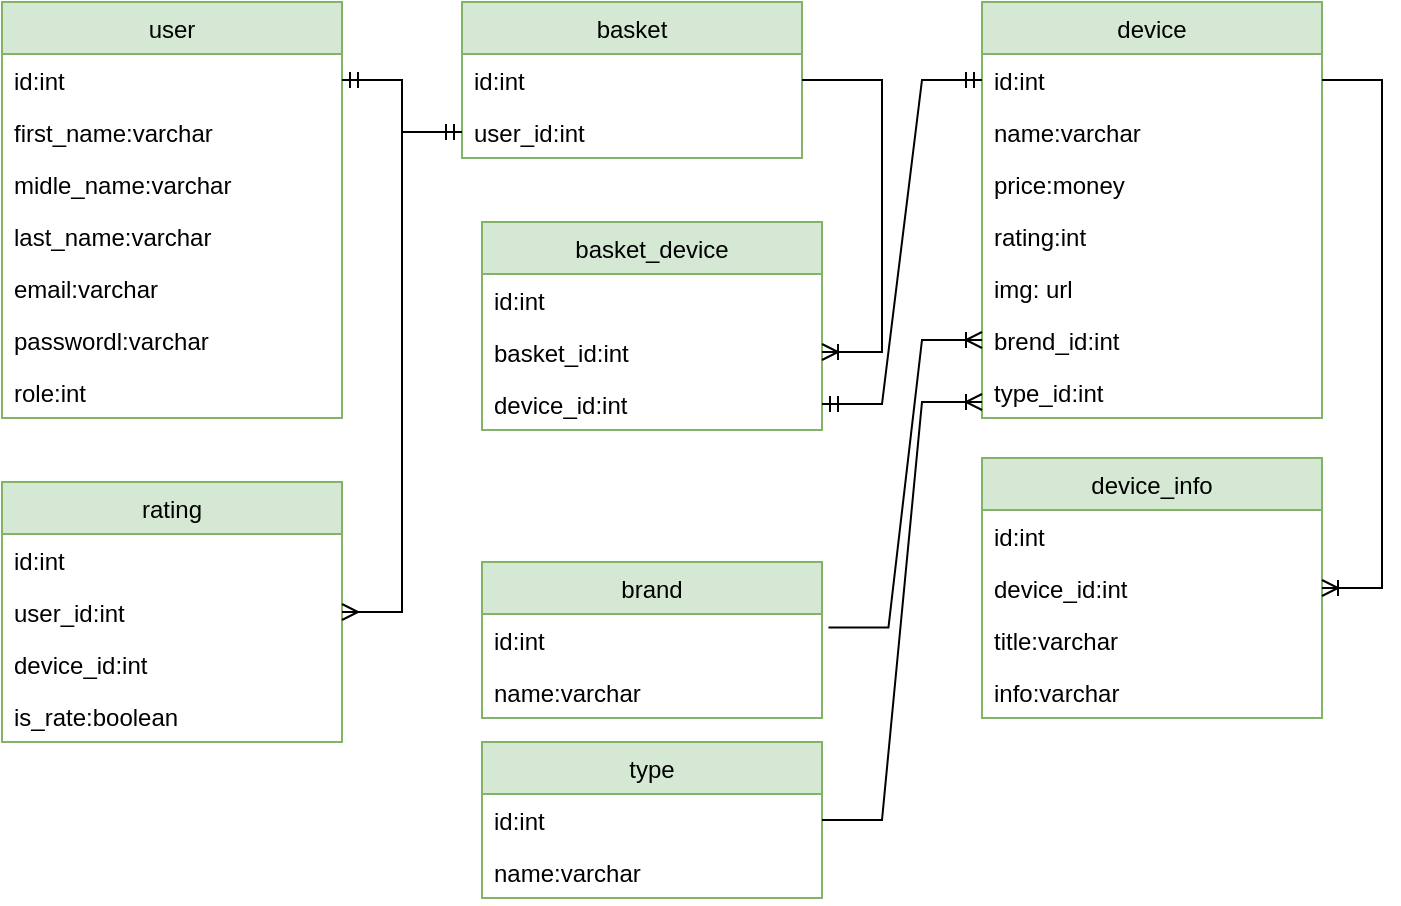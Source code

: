<mxfile version="17.2.1" type="github">
  <diagram id="GXpVcZGsW9F5P94pVStr" name="Page-1">
    <mxGraphModel dx="981" dy="526" grid="1" gridSize="10" guides="1" tooltips="1" connect="1" arrows="1" fold="1" page="1" pageScale="1" pageWidth="827" pageHeight="1169" math="0" shadow="0">
      <root>
        <mxCell id="0" />
        <mxCell id="1" parent="0" />
        <mxCell id="7ffus9h8AJFhaZrTNXFl-1" value="user" style="swimlane;fontStyle=0;childLayout=stackLayout;horizontal=1;startSize=26;fillColor=#d5e8d4;horizontalStack=0;resizeParent=1;resizeParentMax=0;resizeLast=0;collapsible=1;marginBottom=0;strokeColor=#82b366;" parent="1" vertex="1">
          <mxGeometry x="80" y="50" width="170" height="208" as="geometry">
            <mxRectangle x="80" y="50" width="60" height="26" as="alternateBounds" />
          </mxGeometry>
        </mxCell>
        <mxCell id="7ffus9h8AJFhaZrTNXFl-2" value="id:int" style="text;strokeColor=none;fillColor=none;align=left;verticalAlign=top;spacingLeft=4;spacingRight=4;overflow=hidden;rotatable=0;points=[[0,0.5],[1,0.5]];portConstraint=eastwest;" parent="7ffus9h8AJFhaZrTNXFl-1" vertex="1">
          <mxGeometry y="26" width="170" height="26" as="geometry" />
        </mxCell>
        <mxCell id="7ffus9h8AJFhaZrTNXFl-3" value="first_name:varchar" style="text;strokeColor=none;fillColor=none;align=left;verticalAlign=top;spacingLeft=4;spacingRight=4;overflow=hidden;rotatable=0;points=[[0,0.5],[1,0.5]];portConstraint=eastwest;" parent="7ffus9h8AJFhaZrTNXFl-1" vertex="1">
          <mxGeometry y="52" width="170" height="26" as="geometry" />
        </mxCell>
        <mxCell id="7ffus9h8AJFhaZrTNXFl-4" value="midle_name:varchar" style="text;strokeColor=none;fillColor=none;align=left;verticalAlign=top;spacingLeft=4;spacingRight=4;overflow=hidden;rotatable=0;points=[[0,0.5],[1,0.5]];portConstraint=eastwest;" parent="7ffus9h8AJFhaZrTNXFl-1" vertex="1">
          <mxGeometry y="78" width="170" height="26" as="geometry" />
        </mxCell>
        <mxCell id="7ffus9h8AJFhaZrTNXFl-5" value="last_name:varchar" style="text;strokeColor=none;fillColor=none;align=left;verticalAlign=top;spacingLeft=4;spacingRight=4;overflow=hidden;rotatable=0;points=[[0,0.5],[1,0.5]];portConstraint=eastwest;" parent="7ffus9h8AJFhaZrTNXFl-1" vertex="1">
          <mxGeometry y="104" width="170" height="26" as="geometry" />
        </mxCell>
        <mxCell id="7ffus9h8AJFhaZrTNXFl-6" value="email:varchar" style="text;strokeColor=none;fillColor=none;align=left;verticalAlign=top;spacingLeft=4;spacingRight=4;overflow=hidden;rotatable=0;points=[[0,0.5],[1,0.5]];portConstraint=eastwest;" parent="7ffus9h8AJFhaZrTNXFl-1" vertex="1">
          <mxGeometry y="130" width="170" height="26" as="geometry" />
        </mxCell>
        <mxCell id="7ffus9h8AJFhaZrTNXFl-7" value="passwordl:varchar" style="text;strokeColor=none;fillColor=none;align=left;verticalAlign=top;spacingLeft=4;spacingRight=4;overflow=hidden;rotatable=0;points=[[0,0.5],[1,0.5]];portConstraint=eastwest;" parent="7ffus9h8AJFhaZrTNXFl-1" vertex="1">
          <mxGeometry y="156" width="170" height="26" as="geometry" />
        </mxCell>
        <mxCell id="7ffus9h8AJFhaZrTNXFl-8" value="role:int" style="text;strokeColor=none;fillColor=none;align=left;verticalAlign=top;spacingLeft=4;spacingRight=4;overflow=hidden;rotatable=0;points=[[0,0.5],[1,0.5]];portConstraint=eastwest;" parent="7ffus9h8AJFhaZrTNXFl-1" vertex="1">
          <mxGeometry y="182" width="170" height="26" as="geometry" />
        </mxCell>
        <mxCell id="7ffus9h8AJFhaZrTNXFl-9" value="basket" style="swimlane;fontStyle=0;childLayout=stackLayout;horizontal=1;startSize=26;fillColor=#d5e8d4;horizontalStack=0;resizeParent=1;resizeParentMax=0;resizeLast=0;collapsible=1;marginBottom=0;strokeColor=#82b366;" parent="1" vertex="1">
          <mxGeometry x="310" y="50" width="170" height="78" as="geometry">
            <mxRectangle x="80" y="50" width="60" height="26" as="alternateBounds" />
          </mxGeometry>
        </mxCell>
        <mxCell id="7ffus9h8AJFhaZrTNXFl-10" value="id:int" style="text;strokeColor=none;fillColor=none;align=left;verticalAlign=top;spacingLeft=4;spacingRight=4;overflow=hidden;rotatable=0;points=[[0,0.5],[1,0.5]];portConstraint=eastwest;" parent="7ffus9h8AJFhaZrTNXFl-9" vertex="1">
          <mxGeometry y="26" width="170" height="26" as="geometry" />
        </mxCell>
        <mxCell id="7ffus9h8AJFhaZrTNXFl-11" value="user_id:int" style="text;strokeColor=none;fillColor=none;align=left;verticalAlign=top;spacingLeft=4;spacingRight=4;overflow=hidden;rotatable=0;points=[[0,0.5],[1,0.5]];portConstraint=eastwest;" parent="7ffus9h8AJFhaZrTNXFl-9" vertex="1">
          <mxGeometry y="52" width="170" height="26" as="geometry" />
        </mxCell>
        <mxCell id="7ffus9h8AJFhaZrTNXFl-19" value="" style="edgeStyle=entityRelationEdgeStyle;fontSize=12;html=1;endArrow=ERmandOne;startArrow=ERmandOne;rounded=0;" parent="1" source="7ffus9h8AJFhaZrTNXFl-2" target="7ffus9h8AJFhaZrTNXFl-11" edge="1">
          <mxGeometry width="100" height="100" relative="1" as="geometry">
            <mxPoint x="250" y="189" as="sourcePoint" />
            <mxPoint x="391.421" y="89" as="targetPoint" />
          </mxGeometry>
        </mxCell>
        <mxCell id="7ffus9h8AJFhaZrTNXFl-20" value="device" style="swimlane;fontStyle=0;childLayout=stackLayout;horizontal=1;startSize=26;fillColor=#d5e8d4;horizontalStack=0;resizeParent=1;resizeParentMax=0;resizeLast=0;collapsible=1;marginBottom=0;strokeColor=#82b366;" parent="1" vertex="1">
          <mxGeometry x="570" y="50" width="170" height="208" as="geometry">
            <mxRectangle x="80" y="50" width="60" height="26" as="alternateBounds" />
          </mxGeometry>
        </mxCell>
        <mxCell id="7ffus9h8AJFhaZrTNXFl-21" value="id:int" style="text;strokeColor=none;fillColor=none;align=left;verticalAlign=top;spacingLeft=4;spacingRight=4;overflow=hidden;rotatable=0;points=[[0,0.5],[1,0.5]];portConstraint=eastwest;" parent="7ffus9h8AJFhaZrTNXFl-20" vertex="1">
          <mxGeometry y="26" width="170" height="26" as="geometry" />
        </mxCell>
        <mxCell id="7ffus9h8AJFhaZrTNXFl-22" value="name:varchar" style="text;strokeColor=none;fillColor=none;align=left;verticalAlign=top;spacingLeft=4;spacingRight=4;overflow=hidden;rotatable=0;points=[[0,0.5],[1,0.5]];portConstraint=eastwest;" parent="7ffus9h8AJFhaZrTNXFl-20" vertex="1">
          <mxGeometry y="52" width="170" height="26" as="geometry" />
        </mxCell>
        <mxCell id="7ffus9h8AJFhaZrTNXFl-23" value="price:money" style="text;strokeColor=none;fillColor=none;align=left;verticalAlign=top;spacingLeft=4;spacingRight=4;overflow=hidden;rotatable=0;points=[[0,0.5],[1,0.5]];portConstraint=eastwest;" parent="7ffus9h8AJFhaZrTNXFl-20" vertex="1">
          <mxGeometry y="78" width="170" height="26" as="geometry" />
        </mxCell>
        <mxCell id="7ffus9h8AJFhaZrTNXFl-24" value="rating:int" style="text;strokeColor=none;fillColor=none;align=left;verticalAlign=top;spacingLeft=4;spacingRight=4;overflow=hidden;rotatable=0;points=[[0,0.5],[1,0.5]];portConstraint=eastwest;" parent="7ffus9h8AJFhaZrTNXFl-20" vertex="1">
          <mxGeometry y="104" width="170" height="26" as="geometry" />
        </mxCell>
        <mxCell id="7ffus9h8AJFhaZrTNXFl-27" value="img: url" style="text;strokeColor=none;fillColor=none;align=left;verticalAlign=top;spacingLeft=4;spacingRight=4;overflow=hidden;rotatable=0;points=[[0,0.5],[1,0.5]];portConstraint=eastwest;" parent="7ffus9h8AJFhaZrTNXFl-20" vertex="1">
          <mxGeometry y="130" width="170" height="26" as="geometry" />
        </mxCell>
        <mxCell id="7ffus9h8AJFhaZrTNXFl-29" value="brend_id:int" style="text;strokeColor=none;fillColor=none;align=left;verticalAlign=top;spacingLeft=4;spacingRight=4;overflow=hidden;rotatable=0;points=[[0,0.5],[1,0.5]];portConstraint=eastwest;" parent="7ffus9h8AJFhaZrTNXFl-20" vertex="1">
          <mxGeometry y="156" width="170" height="26" as="geometry" />
        </mxCell>
        <mxCell id="7ffus9h8AJFhaZrTNXFl-30" value="type_id:int" style="text;strokeColor=none;fillColor=none;align=left;verticalAlign=top;spacingLeft=4;spacingRight=4;overflow=hidden;rotatable=0;points=[[0,0.5],[1,0.5]];portConstraint=eastwest;" parent="7ffus9h8AJFhaZrTNXFl-20" vertex="1">
          <mxGeometry y="182" width="170" height="26" as="geometry" />
        </mxCell>
        <mxCell id="7ffus9h8AJFhaZrTNXFl-31" value="type" style="swimlane;fontStyle=0;childLayout=stackLayout;horizontal=1;startSize=26;fillColor=#d5e8d4;horizontalStack=0;resizeParent=1;resizeParentMax=0;resizeLast=0;collapsible=1;marginBottom=0;strokeColor=#82b366;" parent="1" vertex="1">
          <mxGeometry x="320" y="420" width="170" height="78" as="geometry">
            <mxRectangle x="80" y="50" width="60" height="26" as="alternateBounds" />
          </mxGeometry>
        </mxCell>
        <mxCell id="7ffus9h8AJFhaZrTNXFl-32" value="id:int" style="text;strokeColor=none;fillColor=none;align=left;verticalAlign=top;spacingLeft=4;spacingRight=4;overflow=hidden;rotatable=0;points=[[0,0.5],[1,0.5]];portConstraint=eastwest;" parent="7ffus9h8AJFhaZrTNXFl-31" vertex="1">
          <mxGeometry y="26" width="170" height="26" as="geometry" />
        </mxCell>
        <mxCell id="7ffus9h8AJFhaZrTNXFl-33" value="name:varchar" style="text;strokeColor=none;fillColor=none;align=left;verticalAlign=top;spacingLeft=4;spacingRight=4;overflow=hidden;rotatable=0;points=[[0,0.5],[1,0.5]];portConstraint=eastwest;" parent="7ffus9h8AJFhaZrTNXFl-31" vertex="1">
          <mxGeometry y="52" width="170" height="26" as="geometry" />
        </mxCell>
        <mxCell id="7ffus9h8AJFhaZrTNXFl-34" value="brand" style="swimlane;fontStyle=0;childLayout=stackLayout;horizontal=1;startSize=26;fillColor=#d5e8d4;horizontalStack=0;resizeParent=1;resizeParentMax=0;resizeLast=0;collapsible=1;marginBottom=0;strokeColor=#82b366;" parent="1" vertex="1">
          <mxGeometry x="320" y="330" width="170" height="78" as="geometry">
            <mxRectangle x="80" y="50" width="60" height="26" as="alternateBounds" />
          </mxGeometry>
        </mxCell>
        <mxCell id="7ffus9h8AJFhaZrTNXFl-35" value="id:int" style="text;strokeColor=none;fillColor=none;align=left;verticalAlign=top;spacingLeft=4;spacingRight=4;overflow=hidden;rotatable=0;points=[[0,0.5],[1,0.5]];portConstraint=eastwest;" parent="7ffus9h8AJFhaZrTNXFl-34" vertex="1">
          <mxGeometry y="26" width="170" height="26" as="geometry" />
        </mxCell>
        <mxCell id="7ffus9h8AJFhaZrTNXFl-36" value="name:varchar" style="text;strokeColor=none;fillColor=none;align=left;verticalAlign=top;spacingLeft=4;spacingRight=4;overflow=hidden;rotatable=0;points=[[0,0.5],[1,0.5]];portConstraint=eastwest;" parent="7ffus9h8AJFhaZrTNXFl-34" vertex="1">
          <mxGeometry y="52" width="170" height="26" as="geometry" />
        </mxCell>
        <mxCell id="7ffus9h8AJFhaZrTNXFl-38" value="" style="edgeStyle=entityRelationEdgeStyle;fontSize=12;html=1;endArrow=ERoneToMany;rounded=0;exitX=1.019;exitY=0.258;exitDx=0;exitDy=0;exitPerimeter=0;" parent="1" source="7ffus9h8AJFhaZrTNXFl-35" target="7ffus9h8AJFhaZrTNXFl-29" edge="1">
          <mxGeometry width="100" height="100" relative="1" as="geometry">
            <mxPoint x="450" y="290" as="sourcePoint" />
            <mxPoint x="550" y="190" as="targetPoint" />
          </mxGeometry>
        </mxCell>
        <mxCell id="7ffus9h8AJFhaZrTNXFl-39" value="" style="edgeStyle=entityRelationEdgeStyle;fontSize=12;html=1;endArrow=ERoneToMany;rounded=0;" parent="1" source="7ffus9h8AJFhaZrTNXFl-32" edge="1">
          <mxGeometry width="100" height="100" relative="1" as="geometry">
            <mxPoint x="470" y="350" as="sourcePoint" />
            <mxPoint x="570" y="250" as="targetPoint" />
          </mxGeometry>
        </mxCell>
        <mxCell id="7ffus9h8AJFhaZrTNXFl-41" value="device_info" style="swimlane;fontStyle=0;childLayout=stackLayout;horizontal=1;startSize=26;fillColor=#d5e8d4;horizontalStack=0;resizeParent=1;resizeParentMax=0;resizeLast=0;collapsible=1;marginBottom=0;strokeColor=#82b366;" parent="1" vertex="1">
          <mxGeometry x="570" y="278" width="170" height="130" as="geometry">
            <mxRectangle x="80" y="50" width="60" height="26" as="alternateBounds" />
          </mxGeometry>
        </mxCell>
        <mxCell id="7ffus9h8AJFhaZrTNXFl-42" value="id:int" style="text;strokeColor=none;fillColor=none;align=left;verticalAlign=top;spacingLeft=4;spacingRight=4;overflow=hidden;rotatable=0;points=[[0,0.5],[1,0.5]];portConstraint=eastwest;" parent="7ffus9h8AJFhaZrTNXFl-41" vertex="1">
          <mxGeometry y="26" width="170" height="26" as="geometry" />
        </mxCell>
        <mxCell id="7ffus9h8AJFhaZrTNXFl-43" value="device_id:int" style="text;strokeColor=none;fillColor=none;align=left;verticalAlign=top;spacingLeft=4;spacingRight=4;overflow=hidden;rotatable=0;points=[[0,0.5],[1,0.5]];portConstraint=eastwest;" parent="7ffus9h8AJFhaZrTNXFl-41" vertex="1">
          <mxGeometry y="52" width="170" height="26" as="geometry" />
        </mxCell>
        <mxCell id="7ffus9h8AJFhaZrTNXFl-44" value="title:varchar" style="text;strokeColor=none;fillColor=none;align=left;verticalAlign=top;spacingLeft=4;spacingRight=4;overflow=hidden;rotatable=0;points=[[0,0.5],[1,0.5]];portConstraint=eastwest;" parent="7ffus9h8AJFhaZrTNXFl-41" vertex="1">
          <mxGeometry y="78" width="170" height="26" as="geometry" />
        </mxCell>
        <mxCell id="7ffus9h8AJFhaZrTNXFl-45" value="info:varchar" style="text;strokeColor=none;fillColor=none;align=left;verticalAlign=top;spacingLeft=4;spacingRight=4;overflow=hidden;rotatable=0;points=[[0,0.5],[1,0.5]];portConstraint=eastwest;" parent="7ffus9h8AJFhaZrTNXFl-41" vertex="1">
          <mxGeometry y="104" width="170" height="26" as="geometry" />
        </mxCell>
        <mxCell id="7ffus9h8AJFhaZrTNXFl-46" value="" style="edgeStyle=entityRelationEdgeStyle;fontSize=12;html=1;endArrow=ERoneToMany;rounded=0;" parent="1" source="7ffus9h8AJFhaZrTNXFl-21" target="7ffus9h8AJFhaZrTNXFl-43" edge="1">
          <mxGeometry width="100" height="100" relative="1" as="geometry">
            <mxPoint x="390" y="290" as="sourcePoint" />
            <mxPoint x="490" y="190" as="targetPoint" />
          </mxGeometry>
        </mxCell>
        <mxCell id="7ffus9h8AJFhaZrTNXFl-47" value="basket_device" style="swimlane;fontStyle=0;childLayout=stackLayout;horizontal=1;startSize=26;fillColor=#d5e8d4;horizontalStack=0;resizeParent=1;resizeParentMax=0;resizeLast=0;collapsible=1;marginBottom=0;strokeColor=#82b366;" parent="1" vertex="1">
          <mxGeometry x="320" y="160" width="170" height="104" as="geometry">
            <mxRectangle x="80" y="50" width="60" height="26" as="alternateBounds" />
          </mxGeometry>
        </mxCell>
        <mxCell id="7ffus9h8AJFhaZrTNXFl-48" value="id:int" style="text;strokeColor=none;fillColor=none;align=left;verticalAlign=top;spacingLeft=4;spacingRight=4;overflow=hidden;rotatable=0;points=[[0,0.5],[1,0.5]];portConstraint=eastwest;" parent="7ffus9h8AJFhaZrTNXFl-47" vertex="1">
          <mxGeometry y="26" width="170" height="26" as="geometry" />
        </mxCell>
        <mxCell id="7ffus9h8AJFhaZrTNXFl-49" value="basket_id:int" style="text;strokeColor=none;fillColor=none;align=left;verticalAlign=top;spacingLeft=4;spacingRight=4;overflow=hidden;rotatable=0;points=[[0,0.5],[1,0.5]];portConstraint=eastwest;" parent="7ffus9h8AJFhaZrTNXFl-47" vertex="1">
          <mxGeometry y="52" width="170" height="26" as="geometry" />
        </mxCell>
        <mxCell id="7ffus9h8AJFhaZrTNXFl-51" value="device_id:int" style="text;strokeColor=none;fillColor=none;align=left;verticalAlign=top;spacingLeft=4;spacingRight=4;overflow=hidden;rotatable=0;points=[[0,0.5],[1,0.5]];portConstraint=eastwest;" parent="7ffus9h8AJFhaZrTNXFl-47" vertex="1">
          <mxGeometry y="78" width="170" height="26" as="geometry" />
        </mxCell>
        <mxCell id="7ffus9h8AJFhaZrTNXFl-53" value="" style="edgeStyle=entityRelationEdgeStyle;fontSize=12;html=1;endArrow=ERmandOne;startArrow=ERmandOne;rounded=0;" parent="1" source="7ffus9h8AJFhaZrTNXFl-51" target="7ffus9h8AJFhaZrTNXFl-21" edge="1">
          <mxGeometry width="100" height="100" relative="1" as="geometry">
            <mxPoint x="390" y="230" as="sourcePoint" />
            <mxPoint x="490" y="130" as="targetPoint" />
          </mxGeometry>
        </mxCell>
        <mxCell id="7ffus9h8AJFhaZrTNXFl-54" value="" style="edgeStyle=entityRelationEdgeStyle;fontSize=12;html=1;endArrow=ERoneToMany;rounded=0;" parent="1" source="7ffus9h8AJFhaZrTNXFl-10" target="7ffus9h8AJFhaZrTNXFl-49" edge="1">
          <mxGeometry width="100" height="100" relative="1" as="geometry">
            <mxPoint x="390" y="230" as="sourcePoint" />
            <mxPoint x="490" y="130" as="targetPoint" />
          </mxGeometry>
        </mxCell>
        <mxCell id="7ffus9h8AJFhaZrTNXFl-55" value="rating" style="swimlane;fontStyle=0;childLayout=stackLayout;horizontal=1;startSize=26;fillColor=#d5e8d4;horizontalStack=0;resizeParent=1;resizeParentMax=0;resizeLast=0;collapsible=1;marginBottom=0;strokeColor=#82b366;" parent="1" vertex="1">
          <mxGeometry x="80" y="290" width="170" height="130" as="geometry">
            <mxRectangle x="80" y="50" width="60" height="26" as="alternateBounds" />
          </mxGeometry>
        </mxCell>
        <mxCell id="7ffus9h8AJFhaZrTNXFl-56" value="id:int" style="text;strokeColor=none;fillColor=none;align=left;verticalAlign=top;spacingLeft=4;spacingRight=4;overflow=hidden;rotatable=0;points=[[0,0.5],[1,0.5]];portConstraint=eastwest;" parent="7ffus9h8AJFhaZrTNXFl-55" vertex="1">
          <mxGeometry y="26" width="170" height="26" as="geometry" />
        </mxCell>
        <mxCell id="7ffus9h8AJFhaZrTNXFl-57" value="user_id:int&#xa;" style="text;strokeColor=none;fillColor=none;align=left;verticalAlign=top;spacingLeft=4;spacingRight=4;overflow=hidden;rotatable=0;points=[[0,0.5],[1,0.5]];portConstraint=eastwest;" parent="7ffus9h8AJFhaZrTNXFl-55" vertex="1">
          <mxGeometry y="52" width="170" height="26" as="geometry" />
        </mxCell>
        <mxCell id="7ffus9h8AJFhaZrTNXFl-58" value="device_id:int&#xa;" style="text;strokeColor=none;fillColor=none;align=left;verticalAlign=top;spacingLeft=4;spacingRight=4;overflow=hidden;rotatable=0;points=[[0,0.5],[1,0.5]];portConstraint=eastwest;" parent="7ffus9h8AJFhaZrTNXFl-55" vertex="1">
          <mxGeometry y="78" width="170" height="26" as="geometry" />
        </mxCell>
        <mxCell id="7ffus9h8AJFhaZrTNXFl-59" value="is_rate:boolean" style="text;strokeColor=none;fillColor=none;align=left;verticalAlign=top;spacingLeft=4;spacingRight=4;overflow=hidden;rotatable=0;points=[[0,0.5],[1,0.5]];portConstraint=eastwest;" parent="7ffus9h8AJFhaZrTNXFl-55" vertex="1">
          <mxGeometry y="104" width="170" height="26" as="geometry" />
        </mxCell>
        <mxCell id="7ffus9h8AJFhaZrTNXFl-60" value="" style="edgeStyle=entityRelationEdgeStyle;fontSize=12;html=1;endArrow=ERmany;rounded=0;" parent="1" source="7ffus9h8AJFhaZrTNXFl-2" target="7ffus9h8AJFhaZrTNXFl-57" edge="1">
          <mxGeometry width="100" height="100" relative="1" as="geometry">
            <mxPoint x="160" y="260" as="sourcePoint" />
            <mxPoint x="490" y="190" as="targetPoint" />
          </mxGeometry>
        </mxCell>
      </root>
    </mxGraphModel>
  </diagram>
</mxfile>
